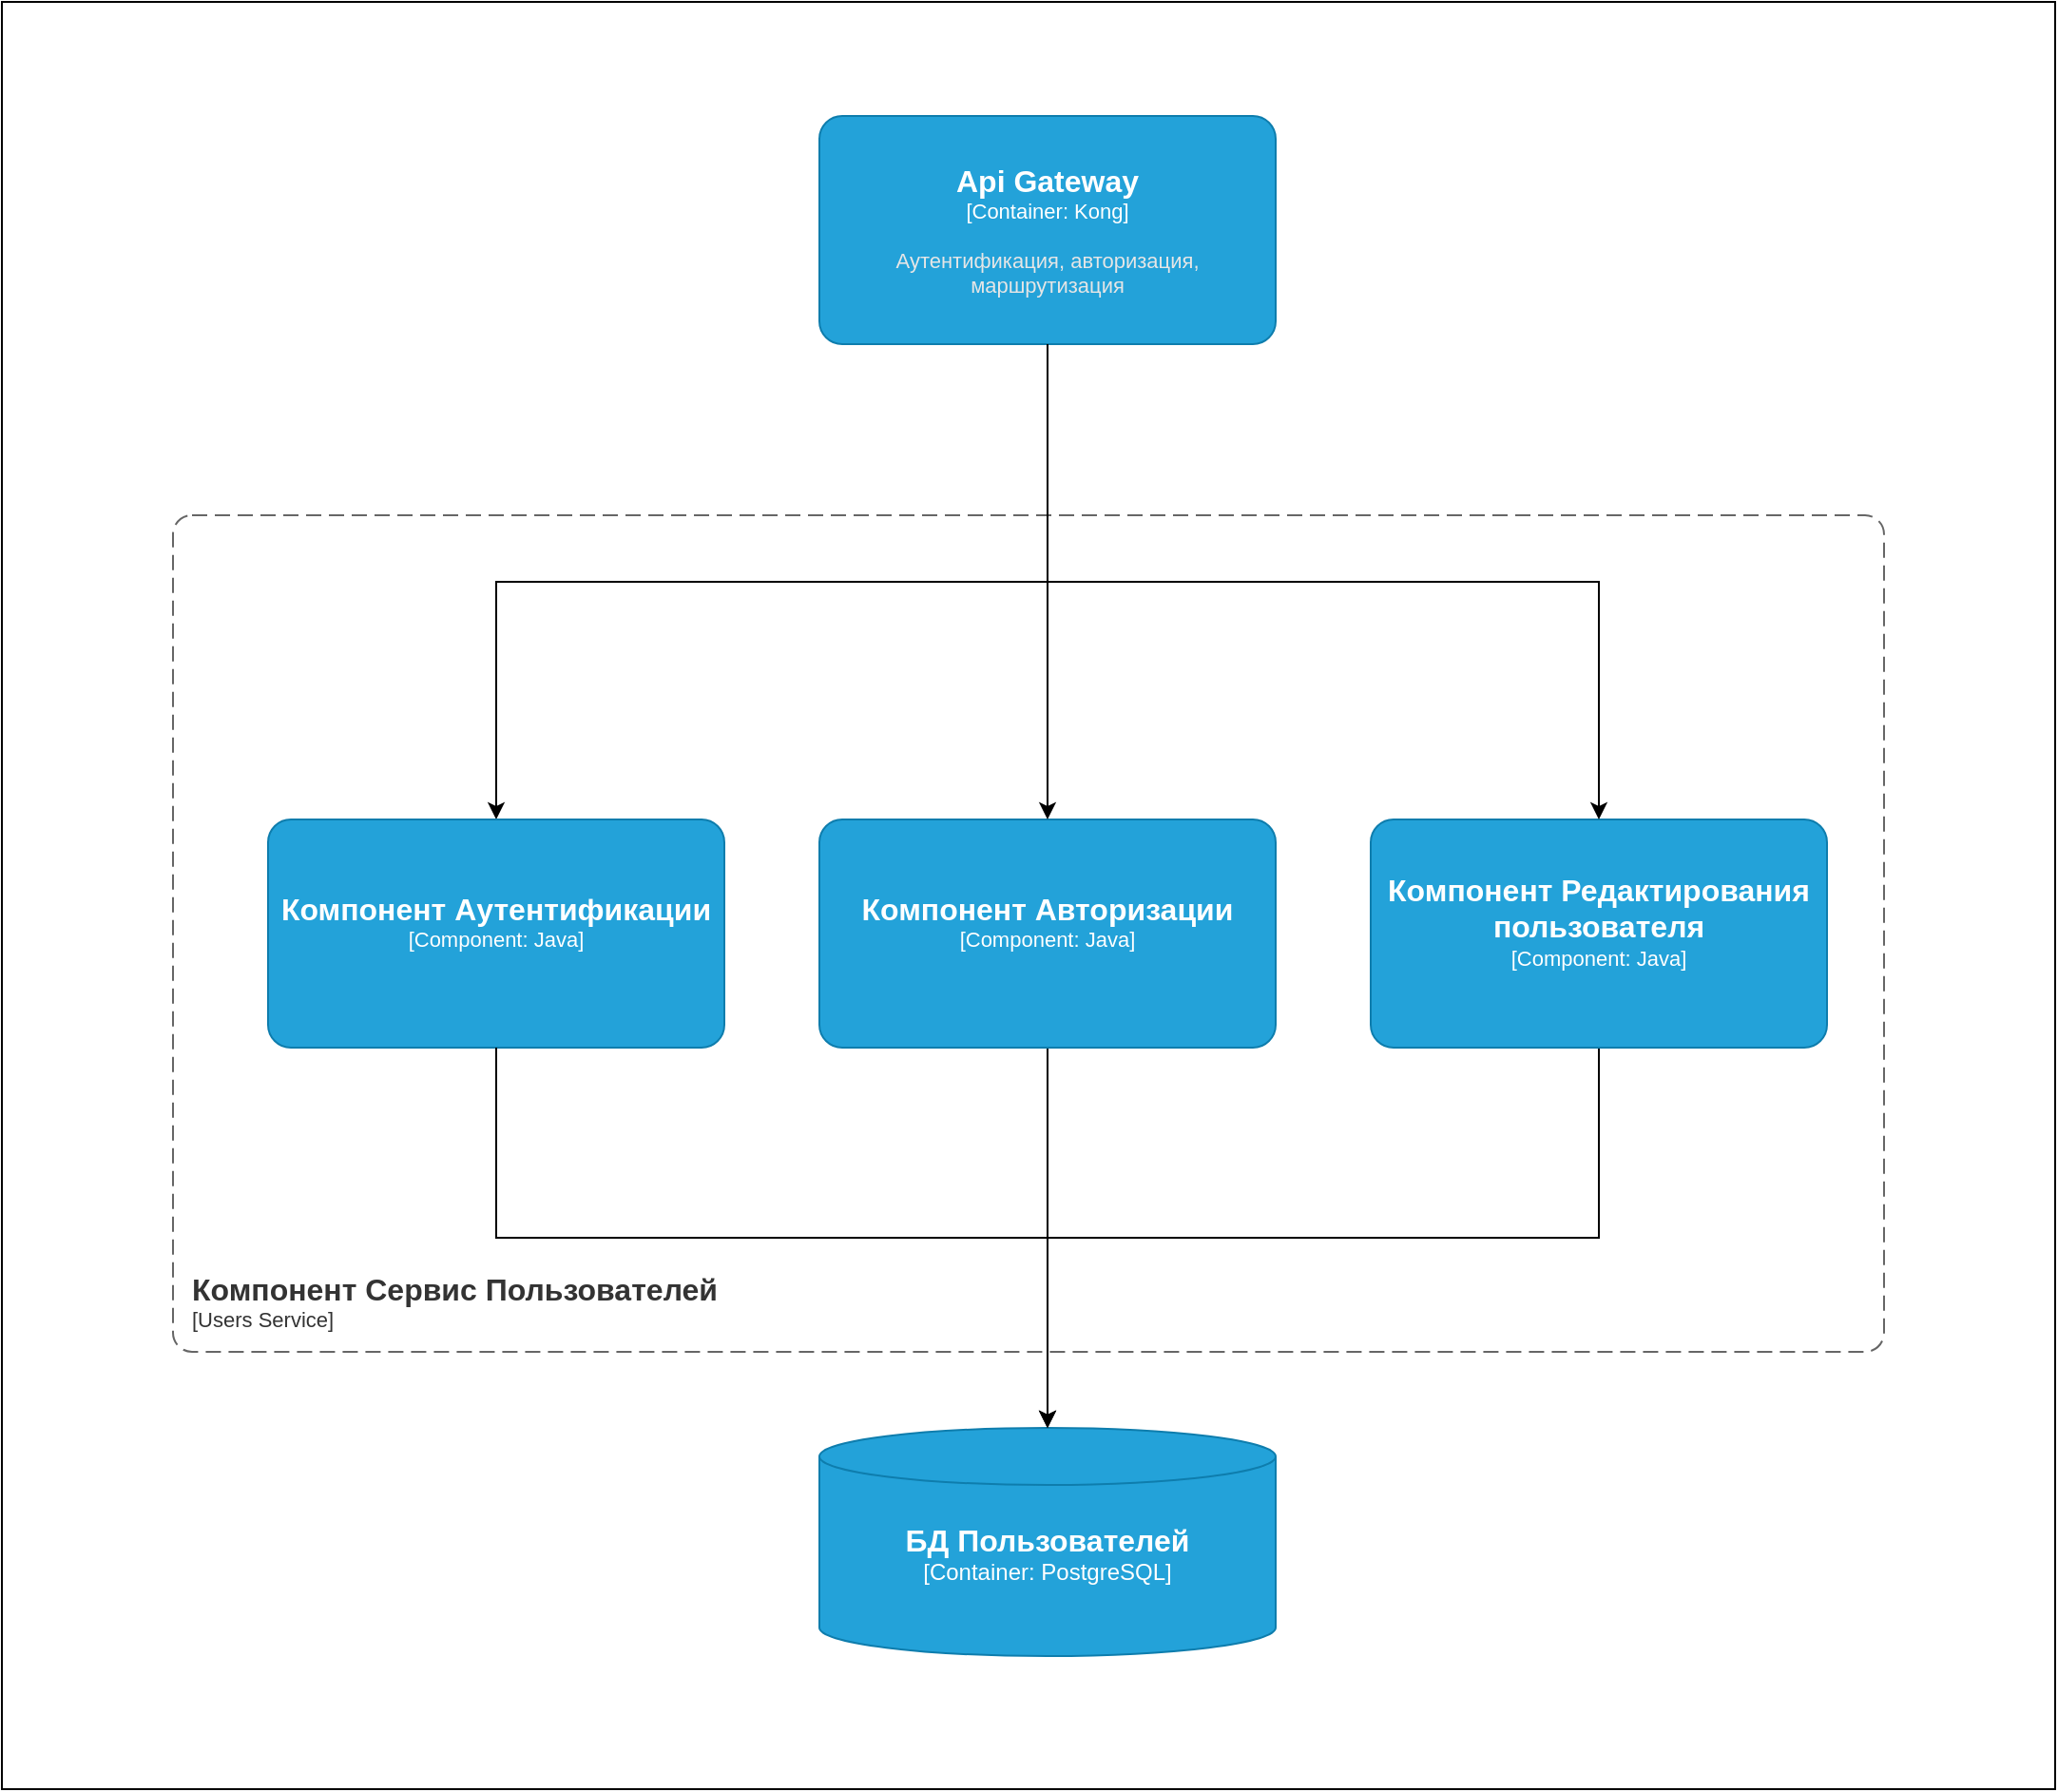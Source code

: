 <mxfile version="25.0.2">
  <diagram name="Страница — 1" id="dO6PiS7UqM_bSOtpJyTK">
    <mxGraphModel dx="1026" dy="743" grid="1" gridSize="10" guides="1" tooltips="1" connect="1" arrows="1" fold="1" page="1" pageScale="1" pageWidth="1654" pageHeight="1169" math="0" shadow="0">
      <root>
        <mxCell id="0" />
        <mxCell id="1" parent="0" />
        <mxCell id="dtSdOJhGe3MihyDDwqyh-8" value="" style="whiteSpace=wrap;html=1;movable=1;resizable=1;rotatable=1;deletable=1;editable=1;locked=0;connectable=1;" parent="1" vertex="1">
          <mxGeometry x="680" y="100" width="1080" height="940" as="geometry" />
        </mxCell>
        <object placeholders="1" c4Name="Компонент Сервис Пользователей" c4Type="Сервис Пользователей" c4Application="Users Service" label="&lt;font style=&quot;font-size: 16px&quot;&gt;&lt;b&gt;&lt;div style=&quot;text-align: left&quot;&gt;%c4Name%&lt;/div&gt;&lt;/b&gt;&lt;/font&gt;&lt;div style=&quot;text-align: left&quot;&gt;[%c4Application%]&lt;/div&gt;" id="dtSdOJhGe3MihyDDwqyh-12">
          <mxCell style="rounded=1;fontSize=11;whiteSpace=wrap;html=1;dashed=1;arcSize=20;fillColor=none;strokeColor=#666666;fontColor=#333333;labelBackgroundColor=none;align=left;verticalAlign=bottom;labelBorderColor=none;spacingTop=0;spacing=10;dashPattern=8 4;metaEdit=1;rotatable=0;perimeter=rectanglePerimeter;noLabel=0;labelPadding=0;allowArrows=0;connectable=0;expand=0;recursiveResize=0;editable=1;pointerEvents=0;absoluteArcSize=1;points=[[0.25,0,0],[0.5,0,0],[0.75,0,0],[1,0.25,0],[1,0.5,0],[1,0.75,0],[0.75,1,0],[0.5,1,0],[0.25,1,0],[0,0.75,0],[0,0.5,0],[0,0.25,0]];" parent="1" vertex="1">
            <mxGeometry x="770" y="370" width="900" height="440" as="geometry" />
          </mxCell>
        </object>
        <mxCell id="dtSdOJhGe3MihyDDwqyh-51" style="edgeStyle=orthogonalEdgeStyle;rounded=0;orthogonalLoop=1;jettySize=auto;html=1;exitX=0.5;exitY=1;exitDx=0;exitDy=0;exitPerimeter=0;" parent="1" source="dtSdOJhGe3MihyDDwqyh-18" target="dtSdOJhGe3MihyDDwqyh-50" edge="1">
          <mxGeometry relative="1" as="geometry" />
        </mxCell>
        <object placeholders="1" c4Name="Api Gateway" c4Type="Container" c4Technology="Kong" c4Description="Аутентификация, авторизация, маршрутизация" label="&lt;font style=&quot;font-size: 16px&quot;&gt;&lt;b&gt;%c4Name%&lt;/b&gt;&lt;/font&gt;&lt;div&gt;[%c4Type%: %c4Technology%]&lt;/div&gt;&lt;br&gt;&lt;div&gt;&lt;font style=&quot;font-size: 11px&quot;&gt;&lt;font color=&quot;#E6E6E6&quot;&gt;%c4Description%&lt;/font&gt;&lt;/div&gt;" id="dtSdOJhGe3MihyDDwqyh-18">
          <mxCell style="rounded=1;whiteSpace=wrap;html=1;fontSize=11;labelBackgroundColor=none;fillColor=#23A2D9;fontColor=#ffffff;align=center;arcSize=10;strokeColor=#0E7DAD;metaEdit=1;resizable=0;points=[[0.25,0,0],[0.5,0,0],[0.75,0,0],[1,0.25,0],[1,0.5,0],[1,0.75,0],[0.75,1,0],[0.5,1,0],[0.25,1,0],[0,0.75,0],[0,0.5,0],[0,0.25,0]];" parent="1" vertex="1">
            <mxGeometry x="1110" y="160" width="240" height="120" as="geometry" />
          </mxCell>
        </object>
        <object placeholders="1" c4Name="БД Пользователей" c4Type="Container" c4Technology="PostgreSQL" c4Description="" label="&lt;font style=&quot;font-size: 16px&quot;&gt;&lt;b&gt;%c4Name%&lt;/b&gt;&lt;/font&gt;&lt;div&gt;[%c4Type%:&amp;nbsp;%c4Technology%]&lt;/div&gt;&lt;br&gt;&lt;div&gt;&lt;font style=&quot;font-size: 11px&quot;&gt;&lt;font color=&quot;#E6E6E6&quot;&gt;%c4Description%&lt;/font&gt;&lt;/div&gt;" id="dtSdOJhGe3MihyDDwqyh-23">
          <mxCell style="shape=cylinder3;size=15;whiteSpace=wrap;html=1;boundedLbl=1;rounded=0;labelBackgroundColor=none;fillColor=#23A2D9;fontSize=12;fontColor=#ffffff;align=center;strokeColor=#0E7DAD;metaEdit=1;points=[[0.5,0,0],[1,0.25,0],[1,0.5,0],[1,0.75,0],[0.5,1,0],[0,0.75,0],[0,0.5,0],[0,0.25,0]];resizable=0;" parent="1" vertex="1">
            <mxGeometry x="1110" y="850" width="240" height="120" as="geometry" />
          </mxCell>
        </object>
        <object placeholders="1" c4Name="Компонент Аутентификации" c4Type="Component" c4Technology="Java" c4Description="" label="&lt;font style=&quot;font-size: 16px&quot;&gt;&lt;b&gt;%c4Name%&lt;/b&gt;&lt;/font&gt;&lt;div&gt;[%c4Type%: %c4Technology%]&lt;/div&gt;&lt;br&gt;&lt;div&gt;&lt;font style=&quot;font-size: 11px&quot;&gt;&lt;font color=&quot;#E6E6E6&quot;&gt;%c4Description%&lt;/font&gt;&lt;/div&gt;" id="dtSdOJhGe3MihyDDwqyh-50">
          <mxCell style="rounded=1;whiteSpace=wrap;html=1;fontSize=11;labelBackgroundColor=none;fillColor=#23A2D9;fontColor=#ffffff;align=center;arcSize=10;strokeColor=#0E7DAD;metaEdit=1;resizable=0;points=[[0.25,0,0],[0.5,0,0],[0.75,0,0],[1,0.25,0],[1,0.5,0],[1,0.75,0],[0.75,1,0],[0.5,1,0],[0.25,1,0],[0,0.75,0],[0,0.5,0],[0,0.25,0]];" parent="1" vertex="1">
            <mxGeometry x="820" y="530" width="240" height="120" as="geometry" />
          </mxCell>
        </object>
        <mxCell id="dtSdOJhGe3MihyDDwqyh-59" style="edgeStyle=orthogonalEdgeStyle;rounded=0;orthogonalLoop=1;jettySize=auto;html=1;entryX=0.5;entryY=1;entryDx=0;entryDy=0;entryPerimeter=0;startArrow=classic;startFill=1;endArrow=none;endFill=0;exitX=0.5;exitY=0;exitDx=0;exitDy=0;exitPerimeter=0;" parent="1" source="dtSdOJhGe3MihyDDwqyh-23" target="dtSdOJhGe3MihyDDwqyh-50" edge="1">
          <mxGeometry relative="1" as="geometry" />
        </mxCell>
        <mxCell id="-_KqWHPeRKkRyyacjFLe-6" style="edgeStyle=orthogonalEdgeStyle;rounded=0;orthogonalLoop=1;jettySize=auto;html=1;" parent="1" source="-_KqWHPeRKkRyyacjFLe-2" target="dtSdOJhGe3MihyDDwqyh-23" edge="1">
          <mxGeometry relative="1" as="geometry" />
        </mxCell>
        <object placeholders="1" c4Name="Компонент Авторизации" c4Type="Component" c4Technology="Java" c4Description="" label="&lt;font style=&quot;font-size: 16px&quot;&gt;&lt;b&gt;%c4Name%&lt;/b&gt;&lt;/font&gt;&lt;div&gt;[%c4Type%: %c4Technology%]&lt;/div&gt;&lt;br&gt;&lt;div&gt;&lt;font style=&quot;font-size: 11px&quot;&gt;&lt;font color=&quot;#E6E6E6&quot;&gt;%c4Description%&lt;/font&gt;&lt;/div&gt;" id="-_KqWHPeRKkRyyacjFLe-2">
          <mxCell style="rounded=1;whiteSpace=wrap;html=1;fontSize=11;labelBackgroundColor=none;fillColor=#23A2D9;fontColor=#ffffff;align=center;arcSize=10;strokeColor=#0E7DAD;metaEdit=1;resizable=0;points=[[0.25,0,0],[0.5,0,0],[0.75,0,0],[1,0.25,0],[1,0.5,0],[1,0.75,0],[0.75,1,0],[0.5,1,0],[0.25,1,0],[0,0.75,0],[0,0.5,0],[0,0.25,0]];" parent="1" vertex="1">
            <mxGeometry x="1110" y="530" width="240" height="120" as="geometry" />
          </mxCell>
        </object>
        <mxCell id="-_KqWHPeRKkRyyacjFLe-7" style="edgeStyle=orthogonalEdgeStyle;rounded=0;orthogonalLoop=1;jettySize=auto;html=1;exitX=0.5;exitY=1;exitDx=0;exitDy=0;exitPerimeter=0;" parent="1" source="-_KqWHPeRKkRyyacjFLe-3" target="dtSdOJhGe3MihyDDwqyh-23" edge="1">
          <mxGeometry relative="1" as="geometry" />
        </mxCell>
        <object placeholders="1" c4Name="Компонент Редактирования пользователя" c4Type="Component" c4Technology="Java" c4Description="" label="&lt;font style=&quot;font-size: 16px&quot;&gt;&lt;b&gt;%c4Name%&lt;/b&gt;&lt;/font&gt;&lt;div&gt;[%c4Type%: %c4Technology%]&lt;/div&gt;&lt;br&gt;&lt;div&gt;&lt;font style=&quot;font-size: 11px&quot;&gt;&lt;font color=&quot;#E6E6E6&quot;&gt;%c4Description%&lt;/font&gt;&lt;/div&gt;" id="-_KqWHPeRKkRyyacjFLe-3">
          <mxCell style="rounded=1;whiteSpace=wrap;html=1;fontSize=11;labelBackgroundColor=none;fillColor=#23A2D9;fontColor=#ffffff;align=center;arcSize=10;strokeColor=#0E7DAD;metaEdit=1;resizable=0;points=[[0.25,0,0],[0.5,0,0],[0.75,0,0],[1,0.25,0],[1,0.5,0],[1,0.75,0],[0.75,1,0],[0.5,1,0],[0.25,1,0],[0,0.75,0],[0,0.5,0],[0,0.25,0]];" parent="1" vertex="1">
            <mxGeometry x="1400" y="530" width="240" height="120" as="geometry" />
          </mxCell>
        </object>
        <mxCell id="-_KqWHPeRKkRyyacjFLe-4" style="edgeStyle=orthogonalEdgeStyle;rounded=0;orthogonalLoop=1;jettySize=auto;html=1;entryX=0.5;entryY=0;entryDx=0;entryDy=0;entryPerimeter=0;" parent="1" source="dtSdOJhGe3MihyDDwqyh-18" target="-_KqWHPeRKkRyyacjFLe-2" edge="1">
          <mxGeometry relative="1" as="geometry" />
        </mxCell>
        <mxCell id="-_KqWHPeRKkRyyacjFLe-5" style="edgeStyle=orthogonalEdgeStyle;rounded=0;orthogonalLoop=1;jettySize=auto;html=1;entryX=0.5;entryY=0;entryDx=0;entryDy=0;entryPerimeter=0;exitX=0.5;exitY=1;exitDx=0;exitDy=0;exitPerimeter=0;" parent="1" source="dtSdOJhGe3MihyDDwqyh-18" target="-_KqWHPeRKkRyyacjFLe-3" edge="1">
          <mxGeometry relative="1" as="geometry" />
        </mxCell>
      </root>
    </mxGraphModel>
  </diagram>
</mxfile>
